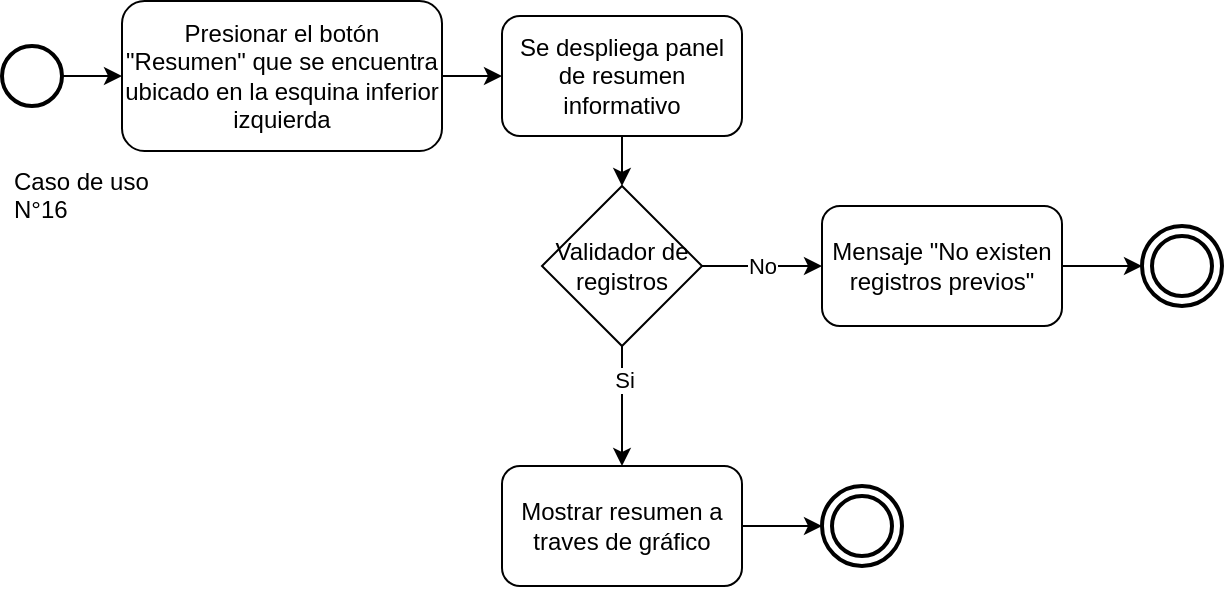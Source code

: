 <mxfile version="21.6.8" type="device">
  <diagram name="Página-1" id="VJ3dDhkdw4sILlnKDVyH">
    <mxGraphModel dx="1036" dy="614" grid="1" gridSize="10" guides="1" tooltips="1" connect="1" arrows="1" fold="1" page="1" pageScale="1" pageWidth="827" pageHeight="1169" math="0" shadow="0">
      <root>
        <mxCell id="0" />
        <mxCell id="1" parent="0" />
        <mxCell id="JLB9dS78lTQaM-TFwSQl-1" value="" style="strokeWidth=2;html=1;shape=mxgraph.flowchart.start_2;whiteSpace=wrap;" parent="1" vertex="1">
          <mxGeometry x="30" y="80" width="30" height="30" as="geometry" />
        </mxCell>
        <mxCell id="JLB9dS78lTQaM-TFwSQl-3" value="" style="ellipse;shape=doubleEllipse;whiteSpace=wrap;html=1;aspect=fixed;perimeterSpacing=0;strokeWidth=2;" parent="1" vertex="1">
          <mxGeometry x="440" y="300" width="40" height="40" as="geometry" />
        </mxCell>
        <mxCell id="JLB9dS78lTQaM-TFwSQl-5" value="Presionar el botón &quot;Resumen&quot; que se encuentra ubicado en la esquina inferior izquierda" style="rounded=1;whiteSpace=wrap;html=1;" parent="1" vertex="1">
          <mxGeometry x="90" y="57.5" width="160" height="75" as="geometry" />
        </mxCell>
        <mxCell id="JLB9dS78lTQaM-TFwSQl-6" value="" style="endArrow=classic;html=1;rounded=0;exitX=1;exitY=0.5;exitDx=0;exitDy=0;exitPerimeter=0;entryX=0;entryY=0.5;entryDx=0;entryDy=0;" parent="1" source="JLB9dS78lTQaM-TFwSQl-1" target="JLB9dS78lTQaM-TFwSQl-5" edge="1">
          <mxGeometry width="50" height="50" relative="1" as="geometry">
            <mxPoint x="180" y="385" as="sourcePoint" />
            <mxPoint x="230" y="335" as="targetPoint" />
          </mxGeometry>
        </mxCell>
        <mxCell id="JLB9dS78lTQaM-TFwSQl-8" value="" style="endArrow=classic;html=1;rounded=0;exitX=1;exitY=0.5;exitDx=0;exitDy=0;entryX=0;entryY=0.5;entryDx=0;entryDy=0;" parent="1" source="JLB9dS78lTQaM-TFwSQl-5" target="OFUJBj4biFuGSBhYL2wF-2" edge="1">
          <mxGeometry width="50" height="50" relative="1" as="geometry">
            <mxPoint x="80" y="120" as="sourcePoint" />
            <mxPoint x="130" y="120" as="targetPoint" />
          </mxGeometry>
        </mxCell>
        <mxCell id="JLB9dS78lTQaM-TFwSQl-9" value="Validador de registros" style="rhombus;whiteSpace=wrap;html=1;" parent="1" vertex="1">
          <mxGeometry x="300" y="150" width="80" height="80" as="geometry" />
        </mxCell>
        <mxCell id="JLB9dS78lTQaM-TFwSQl-11" value="Mensaje &quot;No existen registros previos&quot;" style="rounded=1;whiteSpace=wrap;html=1;" parent="1" vertex="1">
          <mxGeometry x="440" y="160" width="120" height="60" as="geometry" />
        </mxCell>
        <mxCell id="JLB9dS78lTQaM-TFwSQl-13" value="No" style="endArrow=classic;html=1;rounded=0;exitX=1;exitY=0.5;exitDx=0;exitDy=0;entryX=0;entryY=0.5;entryDx=0;entryDy=0;" parent="1" source="JLB9dS78lTQaM-TFwSQl-9" target="JLB9dS78lTQaM-TFwSQl-11" edge="1">
          <mxGeometry width="50" height="50" relative="1" as="geometry">
            <mxPoint x="390" y="150" as="sourcePoint" />
            <mxPoint x="390" y="180" as="targetPoint" />
            <Array as="points" />
          </mxGeometry>
        </mxCell>
        <mxCell id="JLB9dS78lTQaM-TFwSQl-16" value="" style="endArrow=classic;html=1;rounded=0;exitX=0.5;exitY=1;exitDx=0;exitDy=0;entryX=0.5;entryY=0;entryDx=0;entryDy=0;" parent="1" source="JLB9dS78lTQaM-TFwSQl-9" target="JLB9dS78lTQaM-TFwSQl-17" edge="1">
          <mxGeometry width="50" height="50" relative="1" as="geometry">
            <mxPoint x="390" y="150" as="sourcePoint" />
            <mxPoint x="380" y="280" as="targetPoint" />
            <Array as="points" />
          </mxGeometry>
        </mxCell>
        <mxCell id="JLB9dS78lTQaM-TFwSQl-18" value="Si" style="edgeLabel;html=1;align=center;verticalAlign=middle;resizable=0;points=[];" parent="JLB9dS78lTQaM-TFwSQl-16" vertex="1" connectable="0">
          <mxGeometry x="-0.427" y="1" relative="1" as="geometry">
            <mxPoint as="offset" />
          </mxGeometry>
        </mxCell>
        <mxCell id="JLB9dS78lTQaM-TFwSQl-17" value="Mostrar resumen a traves de gráfico" style="rounded=1;whiteSpace=wrap;html=1;" parent="1" vertex="1">
          <mxGeometry x="280" y="290" width="120" height="60" as="geometry" />
        </mxCell>
        <mxCell id="JLB9dS78lTQaM-TFwSQl-20" value="" style="endArrow=classic;html=1;rounded=0;exitX=1;exitY=0.5;exitDx=0;exitDy=0;entryX=0;entryY=0.5;entryDx=0;entryDy=0;" parent="1" source="JLB9dS78lTQaM-TFwSQl-17" target="JLB9dS78lTQaM-TFwSQl-3" edge="1">
          <mxGeometry width="50" height="50" relative="1" as="geometry">
            <mxPoint x="390" y="150" as="sourcePoint" />
            <mxPoint x="440" y="320" as="targetPoint" />
            <Array as="points" />
          </mxGeometry>
        </mxCell>
        <mxCell id="OFUJBj4biFuGSBhYL2wF-2" value="Se despliega panel de resumen informativo" style="rounded=1;whiteSpace=wrap;html=1;" parent="1" vertex="1">
          <mxGeometry x="280" y="65" width="120" height="60" as="geometry" />
        </mxCell>
        <mxCell id="OFUJBj4biFuGSBhYL2wF-3" value="" style="endArrow=classic;html=1;rounded=0;entryX=0.5;entryY=0;entryDx=0;entryDy=0;exitX=0.5;exitY=1;exitDx=0;exitDy=0;" parent="1" source="OFUJBj4biFuGSBhYL2wF-2" target="JLB9dS78lTQaM-TFwSQl-9" edge="1">
          <mxGeometry width="50" height="50" relative="1" as="geometry">
            <mxPoint x="300" y="130" as="sourcePoint" />
            <mxPoint x="340" y="150" as="targetPoint" />
          </mxGeometry>
        </mxCell>
        <mxCell id="OFUJBj4biFuGSBhYL2wF-5" value="Caso de uso N°16" style="text;strokeColor=none;fillColor=none;align=left;verticalAlign=middle;spacingLeft=4;spacingRight=4;overflow=hidden;points=[[0,0.5],[1,0.5]];portConstraint=eastwest;rotatable=0;whiteSpace=wrap;html=1;" parent="1" vertex="1">
          <mxGeometry x="30" y="137.5" width="80" height="30" as="geometry" />
        </mxCell>
        <mxCell id="9KQCAiXkJZYAowQydCCu-4" value="" style="ellipse;shape=doubleEllipse;whiteSpace=wrap;html=1;aspect=fixed;perimeterSpacing=0;strokeWidth=2;" vertex="1" parent="1">
          <mxGeometry x="600" y="170" width="40" height="40" as="geometry" />
        </mxCell>
        <mxCell id="9KQCAiXkJZYAowQydCCu-5" value="" style="endArrow=classic;html=1;rounded=0;entryX=0;entryY=0.5;entryDx=0;entryDy=0;exitX=1;exitY=0.5;exitDx=0;exitDy=0;" edge="1" parent="1" target="9KQCAiXkJZYAowQydCCu-4" source="JLB9dS78lTQaM-TFwSQl-11">
          <mxGeometry width="50" height="50" relative="1" as="geometry">
            <mxPoint x="560" y="190" as="sourcePoint" />
            <mxPoint x="640" y="200" as="targetPoint" />
            <Array as="points" />
          </mxGeometry>
        </mxCell>
      </root>
    </mxGraphModel>
  </diagram>
</mxfile>
